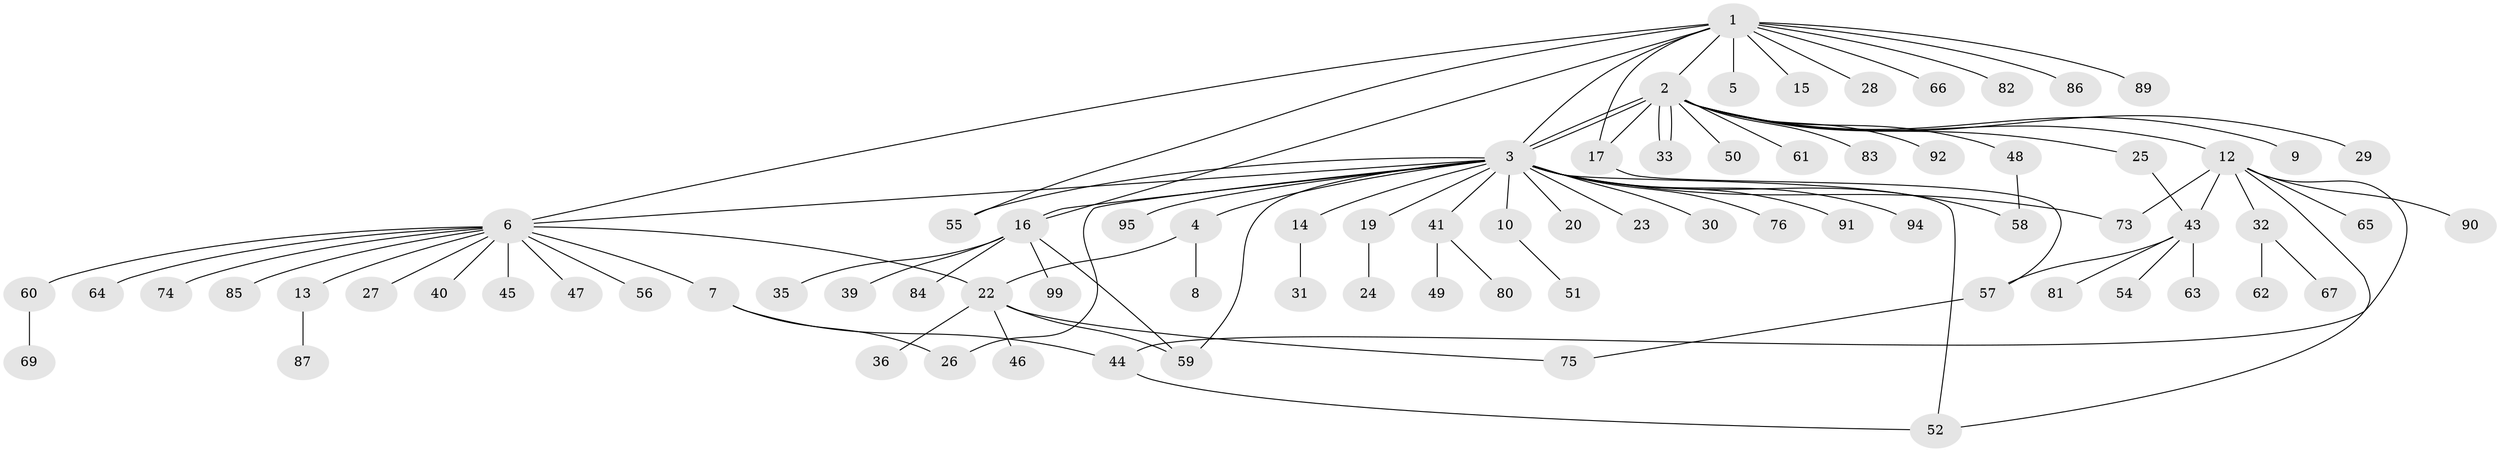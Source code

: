 // original degree distribution, {14: 0.01, 15: 0.01, 23: 0.01, 3: 0.07, 1: 0.54, 12: 0.01, 4: 0.05, 2: 0.25, 9: 0.01, 5: 0.02, 7: 0.02}
// Generated by graph-tools (version 1.1) at 2025/38/02/21/25 10:38:54]
// undirected, 79 vertices, 97 edges
graph export_dot {
graph [start="1"]
  node [color=gray90,style=filled];
  1 [super="+70"];
  2 [super="+11"];
  3 [super="+77"];
  4;
  5;
  6 [super="+21"];
  7 [super="+88"];
  8 [super="+38"];
  9;
  10;
  12 [super="+34"];
  13;
  14;
  15;
  16 [super="+18"];
  17 [super="+68"];
  19;
  20;
  22 [super="+71"];
  23;
  24 [super="+93"];
  25;
  26 [super="+78"];
  27;
  28;
  29;
  30;
  31;
  32 [super="+79"];
  33;
  35;
  36 [super="+37"];
  39;
  40;
  41 [super="+42"];
  43 [super="+72"];
  44;
  45;
  46;
  47;
  48;
  49 [super="+100"];
  50 [super="+97"];
  51;
  52 [super="+53"];
  54;
  55;
  56;
  57;
  58;
  59;
  60;
  61;
  62;
  63;
  64;
  65;
  66;
  67;
  69;
  73;
  74;
  75;
  76;
  80 [super="+96"];
  81;
  82;
  83;
  84;
  85;
  86;
  87 [super="+98"];
  89;
  90;
  91;
  92;
  94;
  95;
  99;
  1 -- 2;
  1 -- 3;
  1 -- 5;
  1 -- 6;
  1 -- 15;
  1 -- 16;
  1 -- 28;
  1 -- 55;
  1 -- 66;
  1 -- 82;
  1 -- 86;
  1 -- 89;
  1 -- 17;
  2 -- 3;
  2 -- 3;
  2 -- 9;
  2 -- 12;
  2 -- 17 [weight=2];
  2 -- 25;
  2 -- 33;
  2 -- 33;
  2 -- 48;
  2 -- 50;
  2 -- 61 [weight=2];
  2 -- 83;
  2 -- 92;
  2 -- 29;
  3 -- 4;
  3 -- 6 [weight=2];
  3 -- 10;
  3 -- 14;
  3 -- 16;
  3 -- 19;
  3 -- 20;
  3 -- 23;
  3 -- 30;
  3 -- 41;
  3 -- 55;
  3 -- 58;
  3 -- 59;
  3 -- 73;
  3 -- 76;
  3 -- 91;
  3 -- 94;
  3 -- 52;
  3 -- 95;
  3 -- 26;
  4 -- 8;
  4 -- 22;
  6 -- 7;
  6 -- 13;
  6 -- 22;
  6 -- 40;
  6 -- 45;
  6 -- 47;
  6 -- 60;
  6 -- 74;
  6 -- 85;
  6 -- 64;
  6 -- 56;
  6 -- 27;
  7 -- 26;
  7 -- 44;
  10 -- 51;
  12 -- 32;
  12 -- 43;
  12 -- 44;
  12 -- 52;
  12 -- 65;
  12 -- 73;
  12 -- 90;
  13 -- 87;
  14 -- 31;
  16 -- 39;
  16 -- 59;
  16 -- 35;
  16 -- 99;
  16 -- 84;
  17 -- 57;
  19 -- 24;
  22 -- 36;
  22 -- 46;
  22 -- 59;
  22 -- 75;
  25 -- 43;
  32 -- 62;
  32 -- 67;
  41 -- 80;
  41 -- 49;
  43 -- 54;
  43 -- 57;
  43 -- 63;
  43 -- 81;
  44 -- 52;
  48 -- 58;
  57 -- 75;
  60 -- 69;
}
